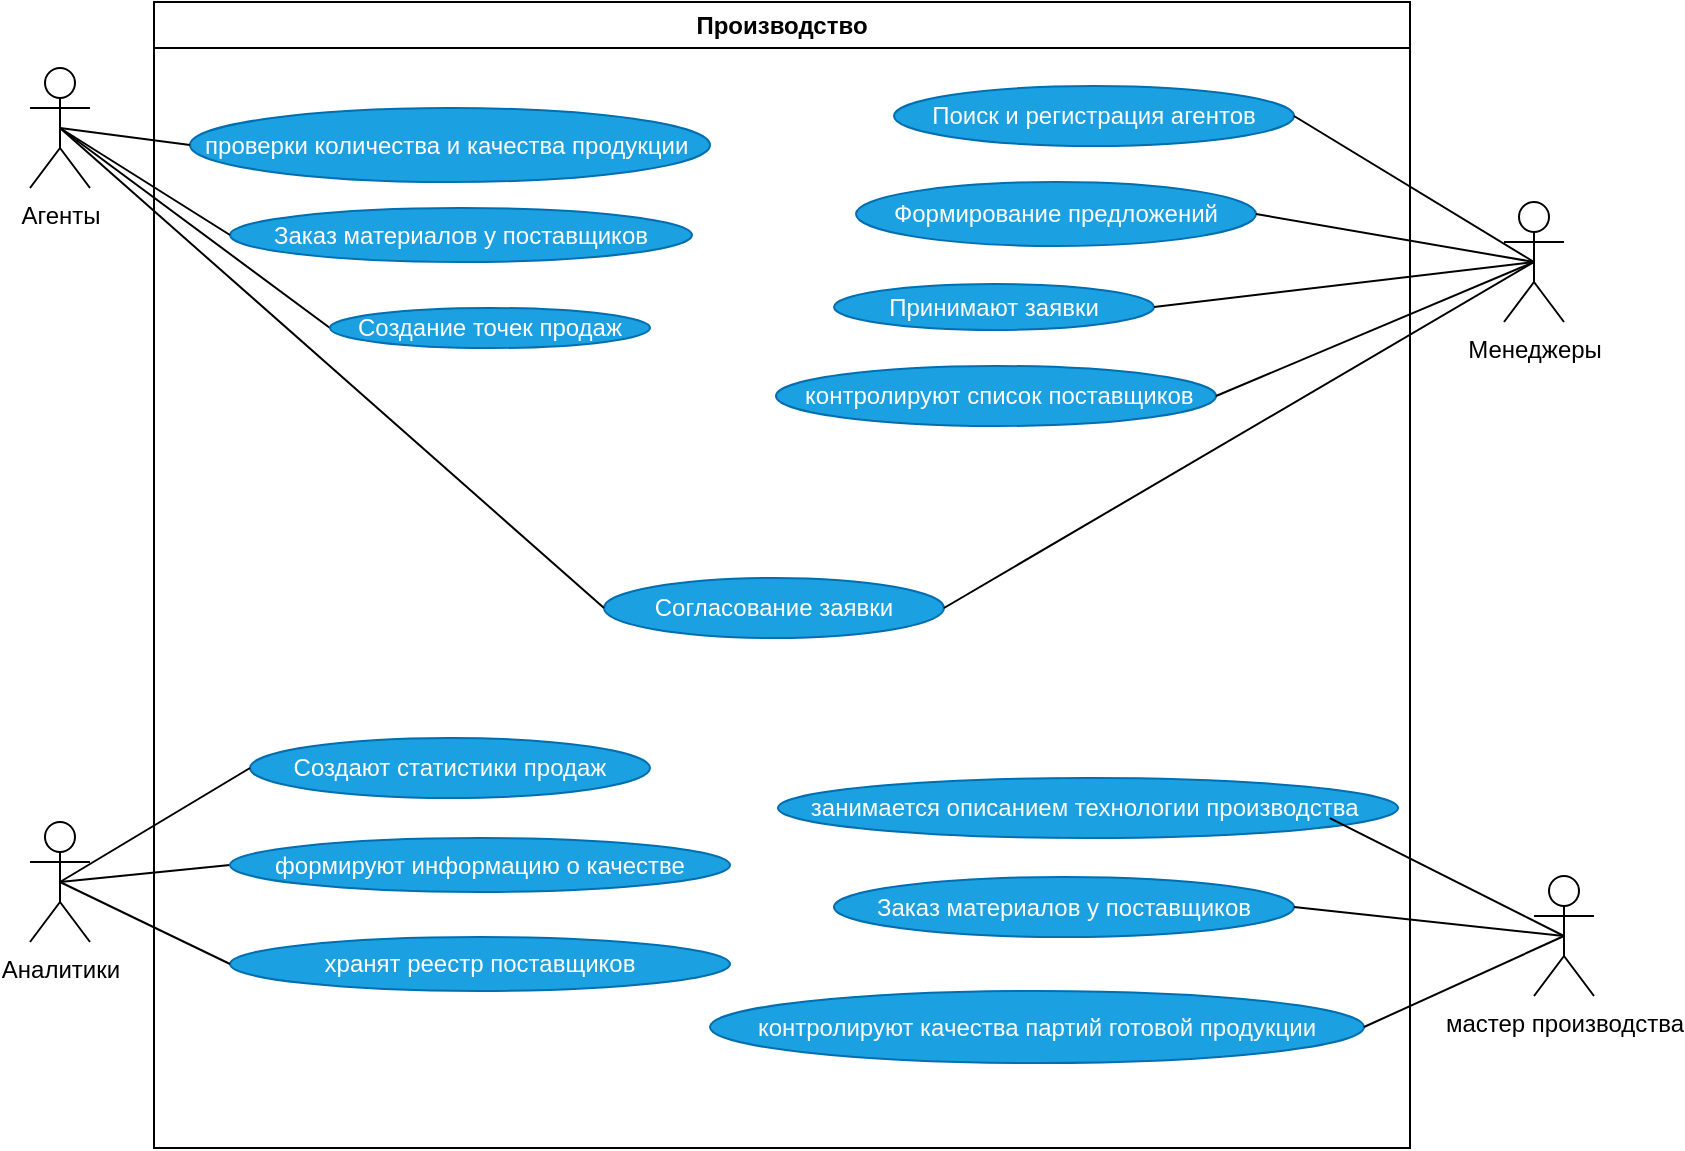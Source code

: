 <mxfile version="25.0.1">
  <diagram name="Страница — 1" id="TMUdE_ZpRbGxiew1XvjW">
    <mxGraphModel dx="1167" dy="1802" grid="1" gridSize="10" guides="1" tooltips="1" connect="1" arrows="1" fold="1" page="1" pageScale="1" pageWidth="827" pageHeight="1169" math="0" shadow="0">
      <root>
        <mxCell id="0" />
        <mxCell id="1" parent="0" />
        <mxCell id="ykceCTJ5UlhVJewohno9-14" style="rounded=0;orthogonalLoop=1;jettySize=auto;html=1;exitX=0.5;exitY=0.5;exitDx=0;exitDy=0;exitPerimeter=0;entryX=0;entryY=0.5;entryDx=0;entryDy=0;endArrow=none;endFill=0;" edge="1" parent="1" source="wruspVrkt2aFDVlKU7pk-1" target="ykceCTJ5UlhVJewohno9-12">
          <mxGeometry relative="1" as="geometry" />
        </mxCell>
        <mxCell id="wruspVrkt2aFDVlKU7pk-1" value="Агенты" style="shape=umlActor;verticalLabelPosition=bottom;verticalAlign=top;html=1;outlineConnect=0;" parent="1" vertex="1">
          <mxGeometry x="40" y="30" width="30" height="60" as="geometry" />
        </mxCell>
        <mxCell id="ykceCTJ5UlhVJewohno9-9" style="rounded=0;orthogonalLoop=1;jettySize=auto;html=1;exitX=0.5;exitY=0.5;exitDx=0;exitDy=0;exitPerimeter=0;entryX=0;entryY=0.5;entryDx=0;entryDy=0;endArrow=none;endFill=0;" edge="1" parent="1" source="wruspVrkt2aFDVlKU7pk-2" target="wruspVrkt2aFDVlKU7pk-13">
          <mxGeometry relative="1" as="geometry" />
        </mxCell>
        <mxCell id="wruspVrkt2aFDVlKU7pk-2" value="Аналитики" style="shape=umlActor;verticalLabelPosition=bottom;verticalAlign=top;html=1;outlineConnect=0;" parent="1" vertex="1">
          <mxGeometry x="40" y="407" width="30" height="60" as="geometry" />
        </mxCell>
        <mxCell id="wruspVrkt2aFDVlKU7pk-3" value="Менеджеры" style="shape=umlActor;verticalLabelPosition=bottom;verticalAlign=top;html=1;outlineConnect=0;" parent="1" vertex="1">
          <mxGeometry x="777" y="97" width="30" height="60" as="geometry" />
        </mxCell>
        <mxCell id="wruspVrkt2aFDVlKU7pk-5" value="Производство" style="swimlane;whiteSpace=wrap;html=1;" parent="1" vertex="1">
          <mxGeometry x="102" y="-3" width="628" height="573" as="geometry" />
        </mxCell>
        <mxCell id="wruspVrkt2aFDVlKU7pk-4" value="Поиск и регистрация агентов" style="ellipse;whiteSpace=wrap;html=1;fillColor=#1ba1e2;strokeColor=#006EAF;fontColor=#ffffff;" parent="wruspVrkt2aFDVlKU7pk-5" vertex="1">
          <mxGeometry x="370" y="42" width="200" height="30" as="geometry" />
        </mxCell>
        <mxCell id="wruspVrkt2aFDVlKU7pk-6" value="Принимают заявки" style="ellipse;whiteSpace=wrap;html=1;fillColor=#1ba1e2;fontColor=#ffffff;strokeColor=#006EAF;" parent="wruspVrkt2aFDVlKU7pk-5" vertex="1">
          <mxGeometry x="340" y="141" width="160" height="23" as="geometry" />
        </mxCell>
        <mxCell id="wruspVrkt2aFDVlKU7pk-7" value="Формирование предложений" style="ellipse;whiteSpace=wrap;html=1;fillColor=#1ba1e2;fontColor=#ffffff;strokeColor=#006EAF;" parent="wruspVrkt2aFDVlKU7pk-5" vertex="1">
          <mxGeometry x="351" y="90" width="200" height="32" as="geometry" />
        </mxCell>
        <mxCell id="wruspVrkt2aFDVlKU7pk-8" value="Создают статистики продаж" style="ellipse;whiteSpace=wrap;html=1;fillColor=#1ba1e2;fontColor=#ffffff;strokeColor=#006EAF;" parent="wruspVrkt2aFDVlKU7pk-5" vertex="1">
          <mxGeometry x="48" y="368" width="200" height="30" as="geometry" />
        </mxCell>
        <mxCell id="wruspVrkt2aFDVlKU7pk-9" value="Согласование заявки" style="ellipse;whiteSpace=wrap;html=1;fillColor=#1ba1e2;fontColor=#ffffff;strokeColor=#006EAF;" parent="wruspVrkt2aFDVlKU7pk-5" vertex="1">
          <mxGeometry x="225" y="288" width="170" height="30" as="geometry" />
        </mxCell>
        <mxCell id="wruspVrkt2aFDVlKU7pk-10" value="проверки количества и качества продукции&amp;nbsp;" style="ellipse;whiteSpace=wrap;html=1;fillColor=#1ba1e2;fontColor=#ffffff;strokeColor=#006EAF;" parent="wruspVrkt2aFDVlKU7pk-5" vertex="1">
          <mxGeometry x="18" y="53" width="260" height="37" as="geometry" />
        </mxCell>
        <mxCell id="wruspVrkt2aFDVlKU7pk-12" value="&amp;nbsp;контролируют список поставщиков" style="ellipse;whiteSpace=wrap;html=1;fillColor=#1ba1e2;fontColor=#ffffff;strokeColor=#006EAF;" parent="wruspVrkt2aFDVlKU7pk-5" vertex="1">
          <mxGeometry x="311" y="182" width="220" height="30" as="geometry" />
        </mxCell>
        <mxCell id="wruspVrkt2aFDVlKU7pk-13" value="формируют информацию о качестве" style="ellipse;whiteSpace=wrap;html=1;fillColor=#1ba1e2;fontColor=#ffffff;strokeColor=#006EAF;" parent="wruspVrkt2aFDVlKU7pk-5" vertex="1">
          <mxGeometry x="38" y="418" width="250" height="27" as="geometry" />
        </mxCell>
        <mxCell id="wruspVrkt2aFDVlKU7pk-14" value="хранят реестр поставщиков" style="ellipse;whiteSpace=wrap;html=1;fillColor=#1ba1e2;fontColor=#ffffff;strokeColor=#006EAF;" parent="wruspVrkt2aFDVlKU7pk-5" vertex="1">
          <mxGeometry x="38" y="467.5" width="250" height="27" as="geometry" />
        </mxCell>
        <mxCell id="wruspVrkt2aFDVlKU7pk-18" value="Заказ материалов у поставщиков" style="ellipse;whiteSpace=wrap;html=1;fillColor=#1ba1e2;fontColor=#ffffff;strokeColor=#006EAF;" parent="wruspVrkt2aFDVlKU7pk-5" vertex="1">
          <mxGeometry x="340" y="437.5" width="230" height="30" as="geometry" />
        </mxCell>
        <mxCell id="ykceCTJ5UlhVJewohno9-1" value="Заказ материалов у поставщиков" style="ellipse;whiteSpace=wrap;html=1;fillColor=#1ba1e2;fontColor=#ffffff;strokeColor=#006EAF;" vertex="1" parent="wruspVrkt2aFDVlKU7pk-5">
          <mxGeometry x="38" y="103" width="231" height="27" as="geometry" />
        </mxCell>
        <mxCell id="ykceCTJ5UlhVJewohno9-12" value="Создание точек продаж" style="ellipse;whiteSpace=wrap;html=1;fillColor=#1ba1e2;fontColor=#ffffff;strokeColor=#006EAF;" vertex="1" parent="wruspVrkt2aFDVlKU7pk-5">
          <mxGeometry x="88" y="153" width="160" height="20" as="geometry" />
        </mxCell>
        <mxCell id="ykceCTJ5UlhVJewohno9-16" value="занимается описанием технологии производства&amp;nbsp;" style="ellipse;whiteSpace=wrap;html=1;fillColor=#1ba1e2;fontColor=#ffffff;strokeColor=#006EAF;" vertex="1" parent="wruspVrkt2aFDVlKU7pk-5">
          <mxGeometry x="312" y="388" width="310" height="30" as="geometry" />
        </mxCell>
        <mxCell id="ykceCTJ5UlhVJewohno9-18" value="контролируют качества партий готовой продукции" style="ellipse;whiteSpace=wrap;html=1;fillColor=#1ba1e2;fontColor=#ffffff;strokeColor=#006EAF;" vertex="1" parent="wruspVrkt2aFDVlKU7pk-5">
          <mxGeometry x="278" y="494.5" width="327" height="36" as="geometry" />
        </mxCell>
        <mxCell id="ykceCTJ5UlhVJewohno9-11" style="rounded=0;orthogonalLoop=1;jettySize=auto;html=1;exitX=0.5;exitY=0.5;exitDx=0;exitDy=0;exitPerimeter=0;entryX=1;entryY=0.5;entryDx=0;entryDy=0;endArrow=none;endFill=0;" edge="1" parent="1" source="wruspVrkt2aFDVlKU7pk-16" target="wruspVrkt2aFDVlKU7pk-18">
          <mxGeometry relative="1" as="geometry" />
        </mxCell>
        <mxCell id="ykceCTJ5UlhVJewohno9-19" style="rounded=0;orthogonalLoop=1;jettySize=auto;html=1;exitX=0.5;exitY=0.5;exitDx=0;exitDy=0;exitPerimeter=0;entryX=1;entryY=0.5;entryDx=0;entryDy=0;endArrow=none;endFill=0;" edge="1" parent="1" source="wruspVrkt2aFDVlKU7pk-16" target="ykceCTJ5UlhVJewohno9-18">
          <mxGeometry relative="1" as="geometry" />
        </mxCell>
        <mxCell id="wruspVrkt2aFDVlKU7pk-16" value="мастер производства" style="shape=umlActor;verticalLabelPosition=bottom;verticalAlign=top;html=1;outlineConnect=0;" parent="1" vertex="1">
          <mxGeometry x="792" y="434" width="30" height="60" as="geometry" />
        </mxCell>
        <mxCell id="wruspVrkt2aFDVlKU7pk-21" value="" style="endArrow=none;html=1;rounded=0;entryX=0.5;entryY=0.5;entryDx=0;entryDy=0;entryPerimeter=0;exitX=1;exitY=0.5;exitDx=0;exitDy=0;flowAnimation=0;endFill=0;" parent="1" source="wruspVrkt2aFDVlKU7pk-6" target="wruspVrkt2aFDVlKU7pk-3" edge="1">
          <mxGeometry width="50" height="50" relative="1" as="geometry">
            <mxPoint x="550" y="400" as="sourcePoint" />
            <mxPoint x="670" y="210" as="targetPoint" />
          </mxGeometry>
        </mxCell>
        <mxCell id="wruspVrkt2aFDVlKU7pk-22" value="" style="endArrow=none;html=1;rounded=0;entryX=0.5;entryY=0.5;entryDx=0;entryDy=0;entryPerimeter=0;exitX=0;exitY=0.5;exitDx=0;exitDy=0;" parent="1" source="wruspVrkt2aFDVlKU7pk-9" target="wruspVrkt2aFDVlKU7pk-1" edge="1">
          <mxGeometry width="50" height="50" relative="1" as="geometry">
            <mxPoint x="550" y="400" as="sourcePoint" />
            <mxPoint x="600" y="350" as="targetPoint" />
          </mxGeometry>
        </mxCell>
        <mxCell id="wruspVrkt2aFDVlKU7pk-24" value="" style="endArrow=none;html=1;rounded=0;entryX=0.5;entryY=0.5;entryDx=0;entryDy=0;entryPerimeter=0;exitX=1;exitY=0.5;exitDx=0;exitDy=0;" parent="1" source="wruspVrkt2aFDVlKU7pk-9" target="wruspVrkt2aFDVlKU7pk-3" edge="1">
          <mxGeometry width="50" height="50" relative="1" as="geometry">
            <mxPoint x="550" y="400" as="sourcePoint" />
            <mxPoint x="600" y="350" as="targetPoint" />
          </mxGeometry>
        </mxCell>
        <mxCell id="wruspVrkt2aFDVlKU7pk-25" style="rounded=0;orthogonalLoop=1;jettySize=auto;html=1;exitX=1;exitY=0.5;exitDx=0;exitDy=0;entryX=0.5;entryY=0.5;entryDx=0;entryDy=0;entryPerimeter=0;endArrow=none;endFill=0;" parent="1" source="wruspVrkt2aFDVlKU7pk-12" target="wruspVrkt2aFDVlKU7pk-3" edge="1">
          <mxGeometry relative="1" as="geometry" />
        </mxCell>
        <mxCell id="wruspVrkt2aFDVlKU7pk-26" style="rounded=0;orthogonalLoop=1;jettySize=auto;html=1;exitX=1;exitY=0.5;exitDx=0;exitDy=0;entryX=0.5;entryY=0.5;entryDx=0;entryDy=0;entryPerimeter=0;endArrow=none;endFill=0;" parent="1" source="wruspVrkt2aFDVlKU7pk-7" target="wruspVrkt2aFDVlKU7pk-3" edge="1">
          <mxGeometry relative="1" as="geometry" />
        </mxCell>
        <mxCell id="wruspVrkt2aFDVlKU7pk-27" value="" style="endArrow=none;html=1;rounded=0;entryX=1;entryY=0.5;entryDx=0;entryDy=0;exitX=0.5;exitY=0.5;exitDx=0;exitDy=0;exitPerimeter=0;" parent="1" source="wruspVrkt2aFDVlKU7pk-3" target="wruspVrkt2aFDVlKU7pk-4" edge="1">
          <mxGeometry width="50" height="50" relative="1" as="geometry">
            <mxPoint x="650" y="220" as="sourcePoint" />
            <mxPoint x="700" y="170" as="targetPoint" />
          </mxGeometry>
        </mxCell>
        <mxCell id="ykceCTJ5UlhVJewohno9-5" value="" style="endArrow=none;html=1;rounded=0;entryX=0.5;entryY=0.5;entryDx=0;entryDy=0;entryPerimeter=0;exitX=0;exitY=0.5;exitDx=0;exitDy=0;" edge="1" parent="1" source="wruspVrkt2aFDVlKU7pk-10" target="wruspVrkt2aFDVlKU7pk-1">
          <mxGeometry width="50" height="50" relative="1" as="geometry">
            <mxPoint x="290" y="140" as="sourcePoint" />
            <mxPoint x="340" y="90" as="targetPoint" />
          </mxGeometry>
        </mxCell>
        <mxCell id="ykceCTJ5UlhVJewohno9-6" value="" style="endArrow=none;html=1;rounded=0;entryX=0;entryY=0.5;entryDx=0;entryDy=0;exitX=0.5;exitY=0.5;exitDx=0;exitDy=0;exitPerimeter=0;" edge="1" parent="1" source="wruspVrkt2aFDVlKU7pk-1" target="ykceCTJ5UlhVJewohno9-1">
          <mxGeometry width="50" height="50" relative="1" as="geometry">
            <mxPoint x="290" y="200" as="sourcePoint" />
            <mxPoint x="340" y="150" as="targetPoint" />
          </mxGeometry>
        </mxCell>
        <mxCell id="ykceCTJ5UlhVJewohno9-7" value="" style="endArrow=none;html=1;rounded=0;entryX=0;entryY=0.5;entryDx=0;entryDy=0;exitX=0.5;exitY=0.5;exitDx=0;exitDy=0;exitPerimeter=0;" edge="1" parent="1" source="wruspVrkt2aFDVlKU7pk-2" target="wruspVrkt2aFDVlKU7pk-14">
          <mxGeometry width="50" height="50" relative="1" as="geometry">
            <mxPoint x="290" y="485" as="sourcePoint" />
            <mxPoint x="340" y="435" as="targetPoint" />
          </mxGeometry>
        </mxCell>
        <mxCell id="ykceCTJ5UlhVJewohno9-8" value="" style="endArrow=none;html=1;rounded=0;entryX=0.5;entryY=0.5;entryDx=0;entryDy=0;entryPerimeter=0;exitX=0;exitY=0.5;exitDx=0;exitDy=0;" edge="1" parent="1" source="wruspVrkt2aFDVlKU7pk-8" target="wruspVrkt2aFDVlKU7pk-2">
          <mxGeometry width="50" height="50" relative="1" as="geometry">
            <mxPoint x="290" y="485" as="sourcePoint" />
            <mxPoint x="340" y="435" as="targetPoint" />
          </mxGeometry>
        </mxCell>
        <mxCell id="ykceCTJ5UlhVJewohno9-20" style="rounded=0;orthogonalLoop=1;jettySize=auto;html=1;exitX=0.5;exitY=0.5;exitDx=0;exitDy=0;exitPerimeter=0;entryX=0.89;entryY=0.667;entryDx=0;entryDy=0;entryPerimeter=0;endArrow=none;endFill=0;" edge="1" parent="1" source="wruspVrkt2aFDVlKU7pk-16" target="ykceCTJ5UlhVJewohno9-16">
          <mxGeometry relative="1" as="geometry" />
        </mxCell>
      </root>
    </mxGraphModel>
  </diagram>
</mxfile>
